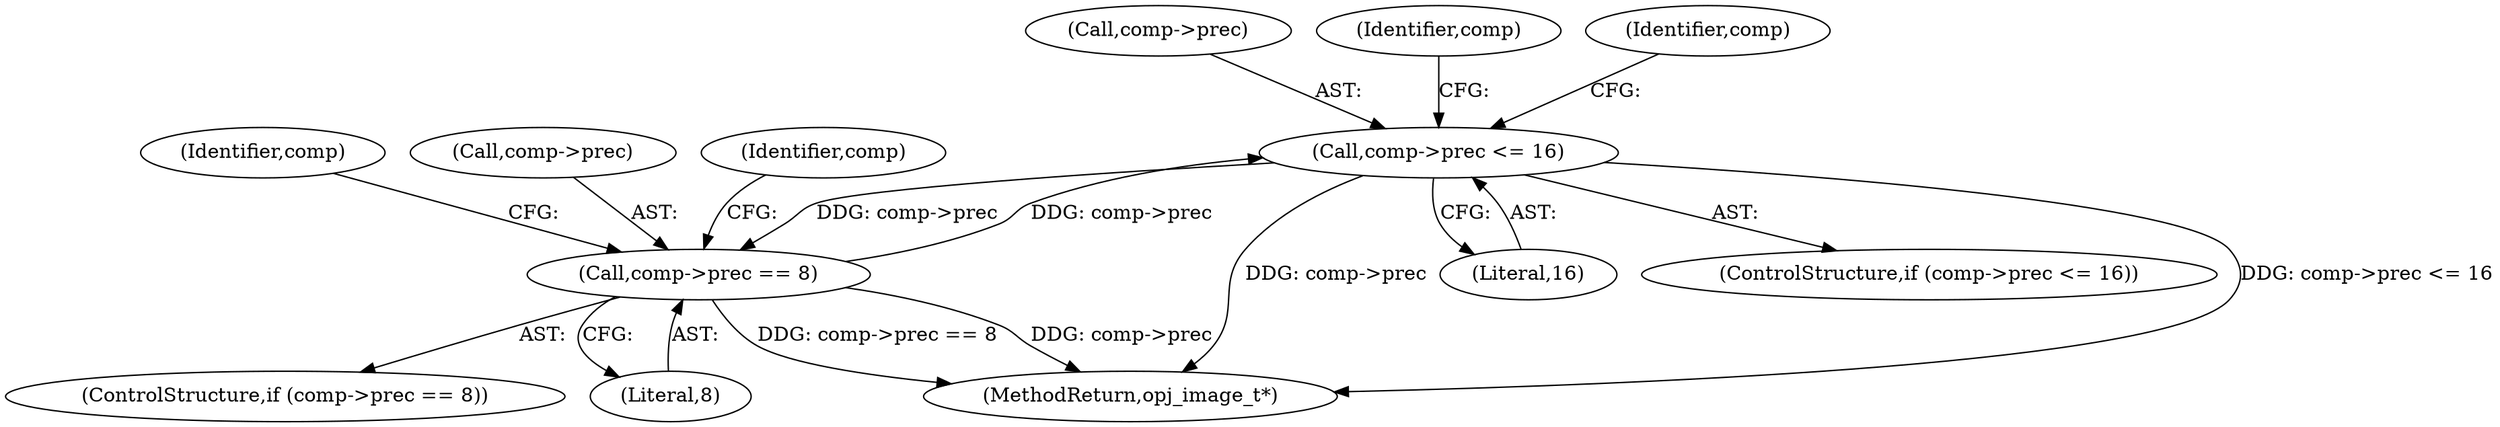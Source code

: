 digraph "0_openjpeg_e5285319229a5d77bf316bb0d3a6cbd3cb8666d9@pointer" {
"1000586" [label="(Call,comp->prec <= 16)"];
"1000560" [label="(Call,comp->prec == 8)"];
"1000586" [label="(Call,comp->prec <= 16)"];
"1000665" [label="(MethodReturn,opj_image_t*)"];
"1000559" [label="(ControlStructure,if (comp->prec == 8))"];
"1000590" [label="(Literal,16)"];
"1000586" [label="(Call,comp->prec <= 16)"];
"1000587" [label="(Call,comp->prec)"];
"1000569" [label="(Identifier,comp)"];
"1000595" [label="(Identifier,comp)"];
"1000564" [label="(Literal,8)"];
"1000561" [label="(Call,comp->prec)"];
"1000588" [label="(Identifier,comp)"];
"1000617" [label="(Identifier,comp)"];
"1000560" [label="(Call,comp->prec == 8)"];
"1000585" [label="(ControlStructure,if (comp->prec <= 16))"];
"1000586" -> "1000585"  [label="AST: "];
"1000586" -> "1000590"  [label="CFG: "];
"1000587" -> "1000586"  [label="AST: "];
"1000590" -> "1000586"  [label="AST: "];
"1000595" -> "1000586"  [label="CFG: "];
"1000617" -> "1000586"  [label="CFG: "];
"1000586" -> "1000665"  [label="DDG: comp->prec <= 16"];
"1000586" -> "1000665"  [label="DDG: comp->prec"];
"1000586" -> "1000560"  [label="DDG: comp->prec"];
"1000560" -> "1000586"  [label="DDG: comp->prec"];
"1000560" -> "1000559"  [label="AST: "];
"1000560" -> "1000564"  [label="CFG: "];
"1000561" -> "1000560"  [label="AST: "];
"1000564" -> "1000560"  [label="AST: "];
"1000569" -> "1000560"  [label="CFG: "];
"1000588" -> "1000560"  [label="CFG: "];
"1000560" -> "1000665"  [label="DDG: comp->prec == 8"];
"1000560" -> "1000665"  [label="DDG: comp->prec"];
}
